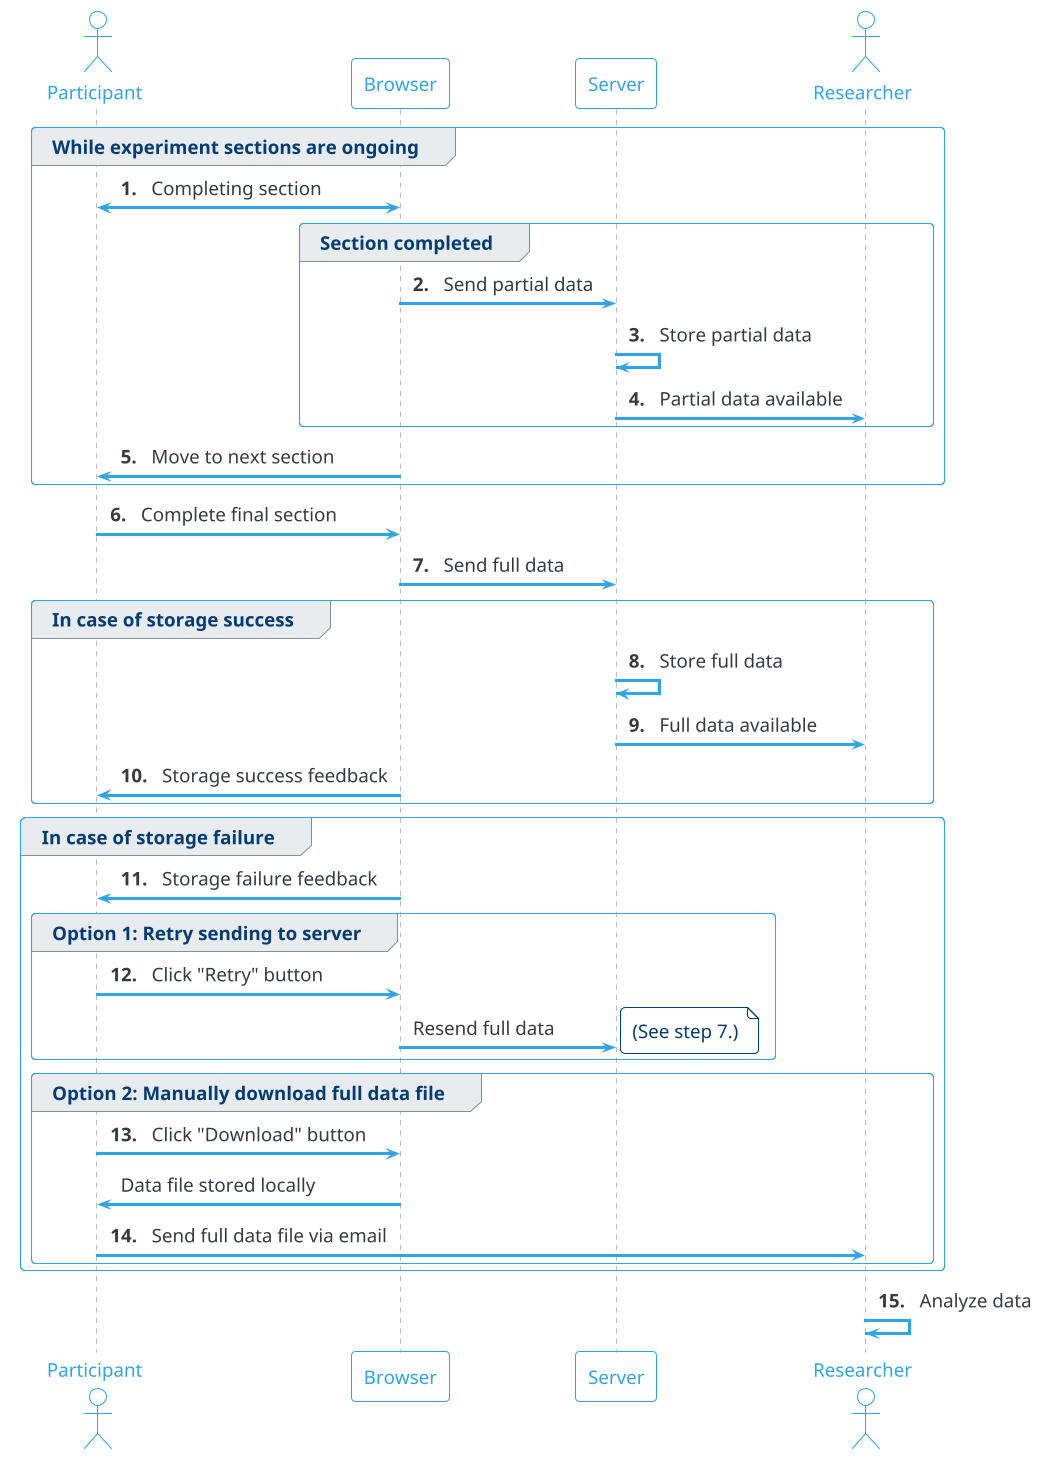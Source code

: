 @startuml exp_sequence
'!theme cerulean-outline plain
!theme cerulean-outline
skinparam backgroundColor white
skinparam defaultFontSize 18
'title High-Level Client-Server Overview of Experiment Flow
autonumber "<b>0."
actor "Participant" as P
participant "Browser" as B
participant "Server" as S
actor "Researcher" as E
'
'E -> P : Send URL
'P -> B : Visit URL
'B <-> S : Retrieve website
'B -> P : Display website
group While experiment sections are ongoing
    P <-> B : Completing section
    group Section completed
        B -> S : Send partial data
        S -> S : Store partial data
        S -> E : Partial data available
    end
    B -> P : Move to next section
end
P -> B : Complete final section
B -> S : Send full data
group In case of storage success
S -> S : Store full data
S -> E : Full data available
B -> P : Storage success feedback
end 
group In case of storage failure
    B -> P : Storage failure feedback
    group Option 1: Retry sending to server
        B <- P : Click "Retry" button

        autonumber stop
        B -> S : Resend full data
        note right
            (See step 7.)
        end note
        autonumber resume
    end
    group Option 2: Manually download full data file 
        B <- P : Click "Download" button
        autonumber stop
        B -> P : Data file stored locally
        autonumber resume
        P -> E : Send full data file via email
    end
end
E -> E : Analyze data
@enduml